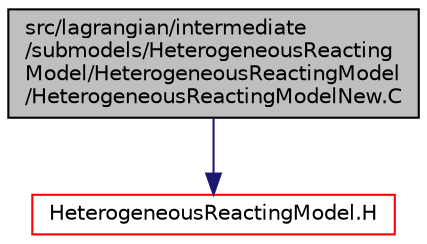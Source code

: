 digraph "src/lagrangian/intermediate/submodels/HeterogeneousReactingModel/HeterogeneousReactingModel/HeterogeneousReactingModelNew.C"
{
  bgcolor="transparent";
  edge [fontname="Helvetica",fontsize="10",labelfontname="Helvetica",labelfontsize="10"];
  node [fontname="Helvetica",fontsize="10",shape=record];
  Node1 [label="src/lagrangian/intermediate\l/submodels/HeterogeneousReacting\lModel/HeterogeneousReactingModel\l/HeterogeneousReactingModelNew.C",height=0.2,width=0.4,color="black", fillcolor="grey75", style="filled" fontcolor="black"];
  Node1 -> Node2 [color="midnightblue",fontsize="10",style="solid",fontname="Helvetica"];
  Node2 [label="HeterogeneousReactingModel.H",height=0.2,width=0.4,color="red",URL="$HeterogeneousReactingModel_8H.html"];
}
